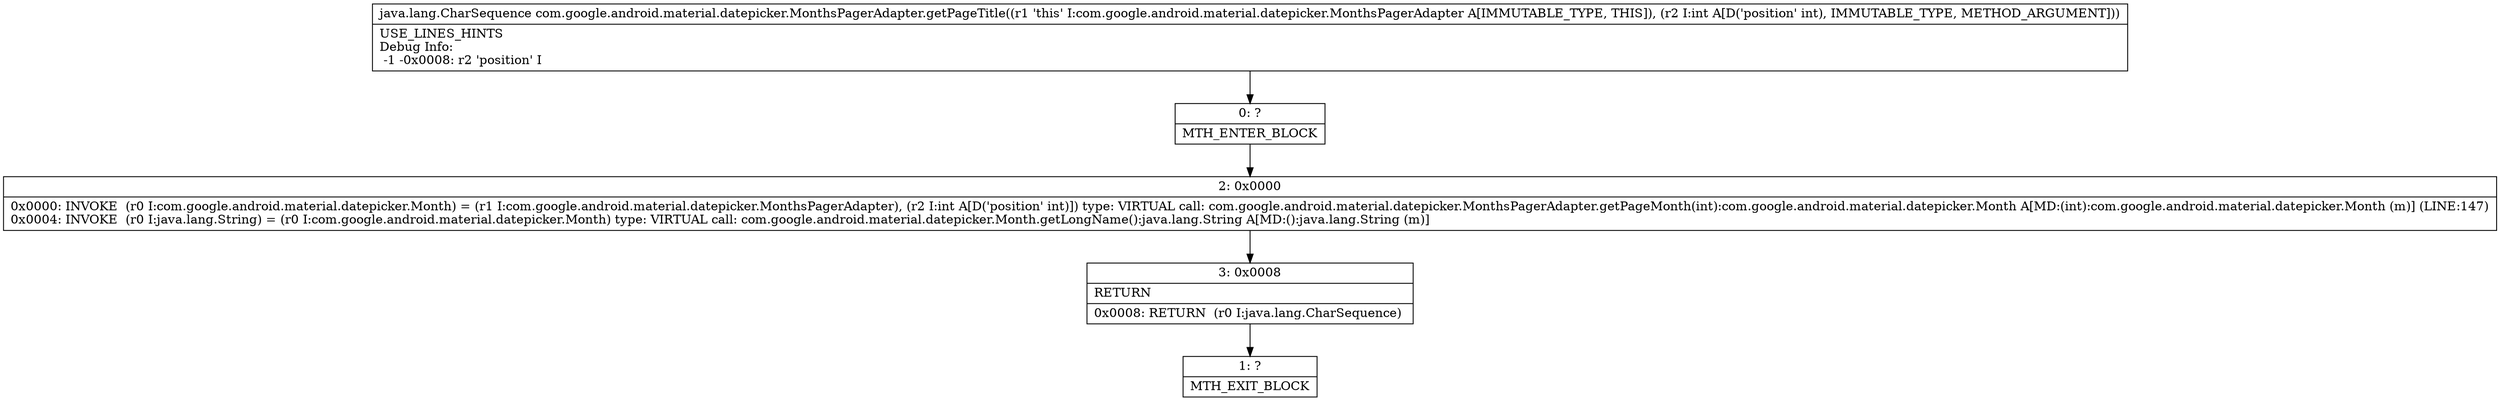digraph "CFG forcom.google.android.material.datepicker.MonthsPagerAdapter.getPageTitle(I)Ljava\/lang\/CharSequence;" {
Node_0 [shape=record,label="{0\:\ ?|MTH_ENTER_BLOCK\l}"];
Node_2 [shape=record,label="{2\:\ 0x0000|0x0000: INVOKE  (r0 I:com.google.android.material.datepicker.Month) = (r1 I:com.google.android.material.datepicker.MonthsPagerAdapter), (r2 I:int A[D('position' int)]) type: VIRTUAL call: com.google.android.material.datepicker.MonthsPagerAdapter.getPageMonth(int):com.google.android.material.datepicker.Month A[MD:(int):com.google.android.material.datepicker.Month (m)] (LINE:147)\l0x0004: INVOKE  (r0 I:java.lang.String) = (r0 I:com.google.android.material.datepicker.Month) type: VIRTUAL call: com.google.android.material.datepicker.Month.getLongName():java.lang.String A[MD:():java.lang.String (m)]\l}"];
Node_3 [shape=record,label="{3\:\ 0x0008|RETURN\l|0x0008: RETURN  (r0 I:java.lang.CharSequence) \l}"];
Node_1 [shape=record,label="{1\:\ ?|MTH_EXIT_BLOCK\l}"];
MethodNode[shape=record,label="{java.lang.CharSequence com.google.android.material.datepicker.MonthsPagerAdapter.getPageTitle((r1 'this' I:com.google.android.material.datepicker.MonthsPagerAdapter A[IMMUTABLE_TYPE, THIS]), (r2 I:int A[D('position' int), IMMUTABLE_TYPE, METHOD_ARGUMENT]))  | USE_LINES_HINTS\lDebug Info:\l  \-1 \-0x0008: r2 'position' I\l}"];
MethodNode -> Node_0;Node_0 -> Node_2;
Node_2 -> Node_3;
Node_3 -> Node_1;
}

